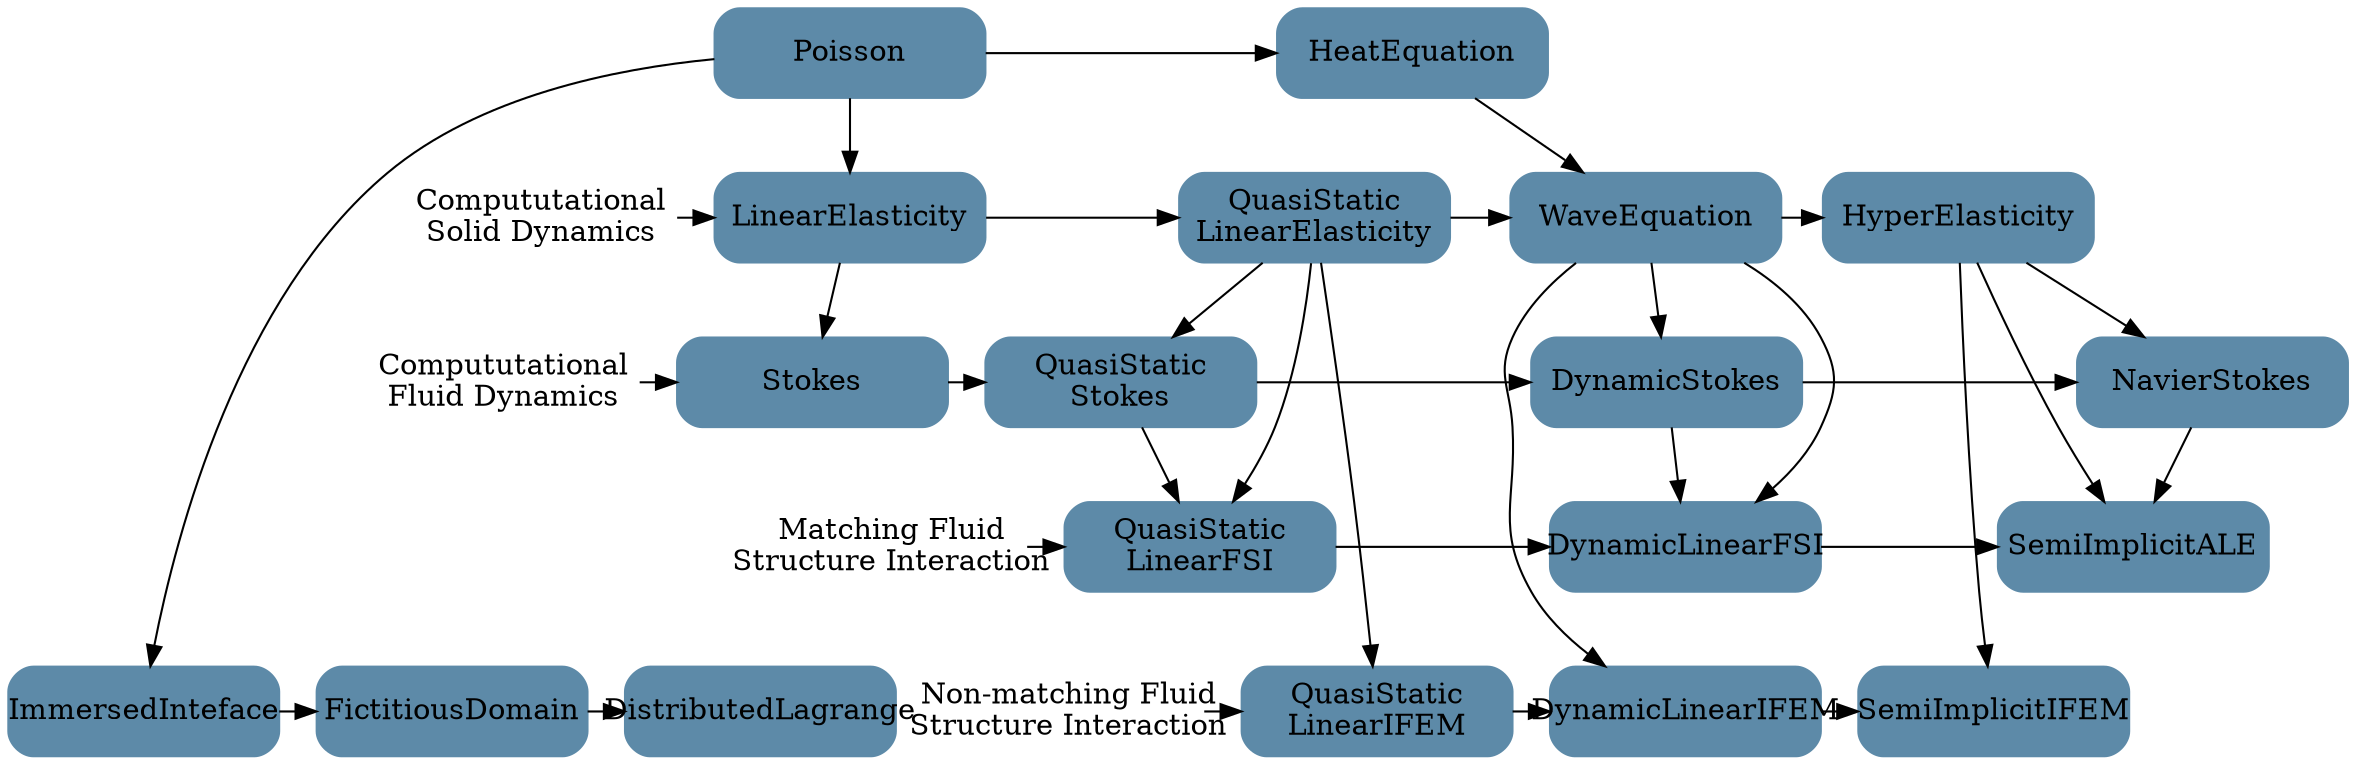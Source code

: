 digraph FSISuite {
    // newrank=true;
    // bgcolor="transparent";
    // ratio="compress";
    // size="6,12";

    // edge [color="#FBEC5D", arrowsize=".8", penwidth="2"];
    node [color="#5D8AA8", fillcolor="#5D8AA8", shape=box,
        fixedsize=true, width="1.8", height=".6", style="filled,rounded"];
    
    {
        rank=min;
        Poisson [URL="\ref PDEs::Serial::Poisson"]; // First node.
        HeatEquation;
    }

    // Labels on the left
    { 
        rank = same;
        csd [label="Compututational\nSolid Dynamics", shape="none", style="", URL="\ref csd"];
        LinearElasticity [URL="\ref PDEs::Serial::LinearElasticity"];
        QuasiStaticLinearElasticity [label="QuasiStatic\nLinearElasticity"];
        WaveEquation;
        HyperElasticity;
    }

    {
        rank = same;
        cfd [label="Compututational\nFluid Dynamics", shape="none", style="", URL="\ref cfd"];
        Stokes [URL="\ref PDEs::Serial::Stokes"];
        QuasiStaticStokes [label="QuasiStatic\nStokes"];
        DynamicStokes;
        NavierStokes;
    }

    {
        rank = same;
        fsi [label="Matching Fluid\nStructure Interaction", shape="none", style=""];
        QuasiStaticLinearFSI [label="QuasiStatic\nLinearFSI"];
        DynamicLinearFSI;
        SemiImplicitALE;
    }

     {
        rank = max;
        nmfsi [label="Non-matching Fluid\nStructure Interaction", shape="none", style=""];
        QuasiStaticLinearIFEM [label="QuasiStatic\nLinearIFEM"];
        DynamicLinearIFEM;
        SemiImplicitIFEM;
        ImmersedInteface;
        FictitiousDomain;
        DistributedLagrange [URL="\ref PDEs::Serial::DistributedLagrange"];
    }

    subgraph legends {
        csd;
        cfd;
        fsi;
    }

    // Vertical grouping
    subgraph cluster_0 {
        label="Static linear PDEs";
        Poisson -> LinearElasticity -> Stokes;
    }

    subgraph cluster_1 {
        label="Quasi-static linear PDEs";
        // QuasiStaticPoisson -> 
        QuasiStaticLinearElasticity ->
        QuasiStaticStokes -> QuasiStaticLinearFSI;
        QuasiStaticLinearFSI -> QuasiStaticLinearIFEM [style="invis"];
    }

    subgraph cluster_2 {
       label="Dynamic linear PDEs";
       HeatEquation -> WaveEquation -> 
       DynamicStokes -> DynamicLinearFSI;
       DynamicLinearFSI -> DynamicLinearIFEM [style="invis"];
    }

    subgraph cluster_3 {
       label="Dynamic non-linear PDEs";
       HyperElasticity -> NavierStokes -> SemiImplicitALE;
       SemiImplicitALE -> SemiImplicitIFEM [style="invis"];
    }

    // Horizontal grouping
    Poisson -> HeatEquation
    // QuasiStaticPoisson -> HeatEquation;

    // Solids
    csd -> LinearElasticity -> QuasiStaticLinearElasticity ->  WaveEquation -> HyperElasticity;

    // Fluids
    cfd -> Stokes -> QuasiStaticStokes -> DynamicStokes -> NavierStokes;

    // FSI
    fsi -> QuasiStaticLinearFSI  -> DynamicLinearFSI -> SemiImplicitALE;
    nmfsi -> QuasiStaticLinearIFEM  -> DynamicLinearIFEM -> SemiImplicitIFEM;

    QuasiStaticLinearElasticity -> {QuasiStaticLinearFSI, QuasiStaticLinearIFEM};

    WaveEquation -> {DynamicLinearFSI, DynamicLinearIFEM};

    HyperElasticity -> {SemiImplicitALE, SemiImplicitIFEM};

    Poisson -> ImmersedInteface  -> FictitiousDomain -> DistributedLagrange;
    // {NavierStokes, LinearElasticity} -> FictitiousDomain;
    // Poisson -> FictitiousDomain;
}